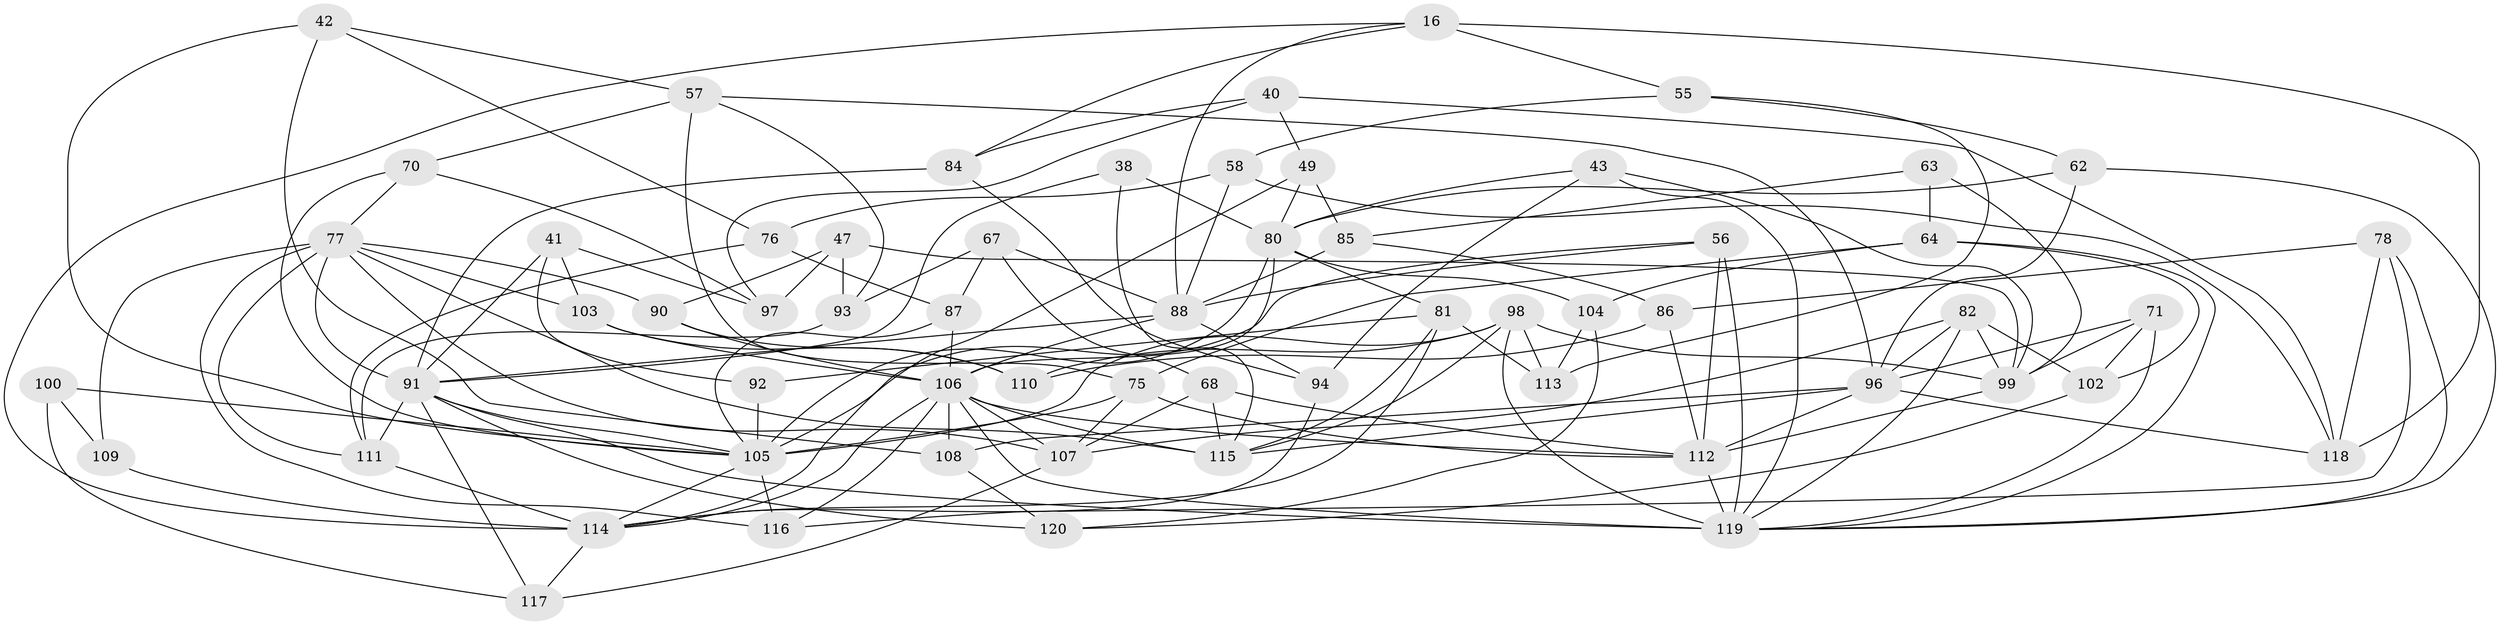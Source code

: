 // original degree distribution, {4: 1.0}
// Generated by graph-tools (version 1.1) at 2025/56/03/09/25 04:56:24]
// undirected, 60 vertices, 154 edges
graph export_dot {
graph [start="1"]
  node [color=gray90,style=filled];
  16 [super="+4"];
  38;
  40;
  41;
  42;
  43;
  47;
  49;
  55;
  56 [super="+20"];
  57 [super="+46"];
  58;
  62;
  63;
  64 [super="+25"];
  67;
  68;
  70;
  71;
  75 [super="+15"];
  76;
  77 [super="+74+30"];
  78;
  80 [super="+5+52"];
  81 [super="+29"];
  82 [super="+12"];
  84;
  85;
  86;
  87;
  88 [super="+22+54"];
  90;
  91 [super="+83"];
  92;
  93;
  94;
  96 [super="+26+69+28"];
  97;
  98 [super="+32"];
  99 [super="+2+10"];
  100;
  102;
  103;
  104;
  105 [super="+9+89+51"];
  106 [super="+79"];
  107 [super="+53"];
  108;
  109 [super="+65"];
  110;
  111 [super="+37"];
  112 [super="+6+50+34"];
  113;
  114 [super="+13+39+35+60"];
  115 [super="+23+95+44"];
  116 [super="+45"];
  117;
  118 [super="+61"];
  119 [super="+24+101"];
  120;
  16 -- 84;
  16 -- 88;
  16 -- 118 [weight=2];
  16 -- 55;
  16 -- 114;
  38 -- 91;
  38 -- 80 [weight=2];
  38 -- 115;
  40 -- 97;
  40 -- 118;
  40 -- 49;
  40 -- 84;
  41 -- 92;
  41 -- 103;
  41 -- 97;
  41 -- 91;
  42 -- 76;
  42 -- 108;
  42 -- 57;
  42 -- 105;
  43 -- 94;
  43 -- 99;
  43 -- 80;
  43 -- 119;
  47 -- 97;
  47 -- 90;
  47 -- 93;
  47 -- 99;
  49 -- 114;
  49 -- 85;
  49 -- 80;
  55 -- 58;
  55 -- 113;
  55 -- 62;
  56 -- 112 [weight=3];
  56 -- 119;
  56 -- 105;
  56 -- 88;
  57 -- 75;
  57 -- 96 [weight=2];
  57 -- 93;
  57 -- 70;
  58 -- 76;
  58 -- 88;
  58 -- 118;
  62 -- 80;
  62 -- 119;
  62 -- 96;
  63 -- 85;
  63 -- 64 [weight=2];
  63 -- 99;
  64 -- 104;
  64 -- 102;
  64 -- 75;
  64 -- 119;
  67 -- 93;
  67 -- 68;
  67 -- 87;
  67 -- 88;
  68 -- 107;
  68 -- 112;
  68 -- 115;
  70 -- 77;
  70 -- 97;
  70 -- 105;
  71 -- 96;
  71 -- 102;
  71 -- 99;
  71 -- 119;
  75 -- 112;
  75 -- 105;
  75 -- 107 [weight=2];
  76 -- 87;
  76 -- 111;
  77 -- 107 [weight=2];
  77 -- 115 [weight=2];
  77 -- 109 [weight=2];
  77 -- 103;
  77 -- 116;
  77 -- 90;
  77 -- 91;
  77 -- 111;
  78 -- 86;
  78 -- 116;
  78 -- 118;
  78 -- 119;
  80 -- 105 [weight=2];
  80 -- 81;
  80 -- 104;
  80 -- 106;
  81 -- 92 [weight=2];
  81 -- 113;
  81 -- 115;
  81 -- 114;
  82 -- 99 [weight=2];
  82 -- 102;
  82 -- 96;
  82 -- 107;
  82 -- 119;
  84 -- 94;
  84 -- 91;
  85 -- 86;
  85 -- 88;
  86 -- 110;
  86 -- 112;
  87 -- 105;
  87 -- 106;
  88 -- 94;
  88 -- 106;
  88 -- 91;
  90 -- 110;
  90 -- 106;
  91 -- 119 [weight=3];
  91 -- 105;
  91 -- 111;
  91 -- 117;
  91 -- 120;
  92 -- 105;
  93 -- 111;
  94 -- 114;
  96 -- 112;
  96 -- 118;
  96 -- 115 [weight=2];
  96 -- 108;
  98 -- 113;
  98 -- 105;
  98 -- 115;
  98 -- 99;
  98 -- 110;
  98 -- 119;
  99 -- 112;
  100 -- 109 [weight=2];
  100 -- 117;
  100 -- 105;
  102 -- 120;
  103 -- 106;
  103 -- 110;
  104 -- 120;
  104 -- 113;
  105 -- 116 [weight=2];
  105 -- 114;
  106 -- 116 [weight=2];
  106 -- 107 [weight=3];
  106 -- 108;
  106 -- 112;
  106 -- 114 [weight=2];
  106 -- 115 [weight=2];
  106 -- 119 [weight=2];
  107 -- 117;
  108 -- 120;
  109 -- 114 [weight=2];
  111 -- 114 [weight=2];
  112 -- 119;
  114 -- 117;
}
